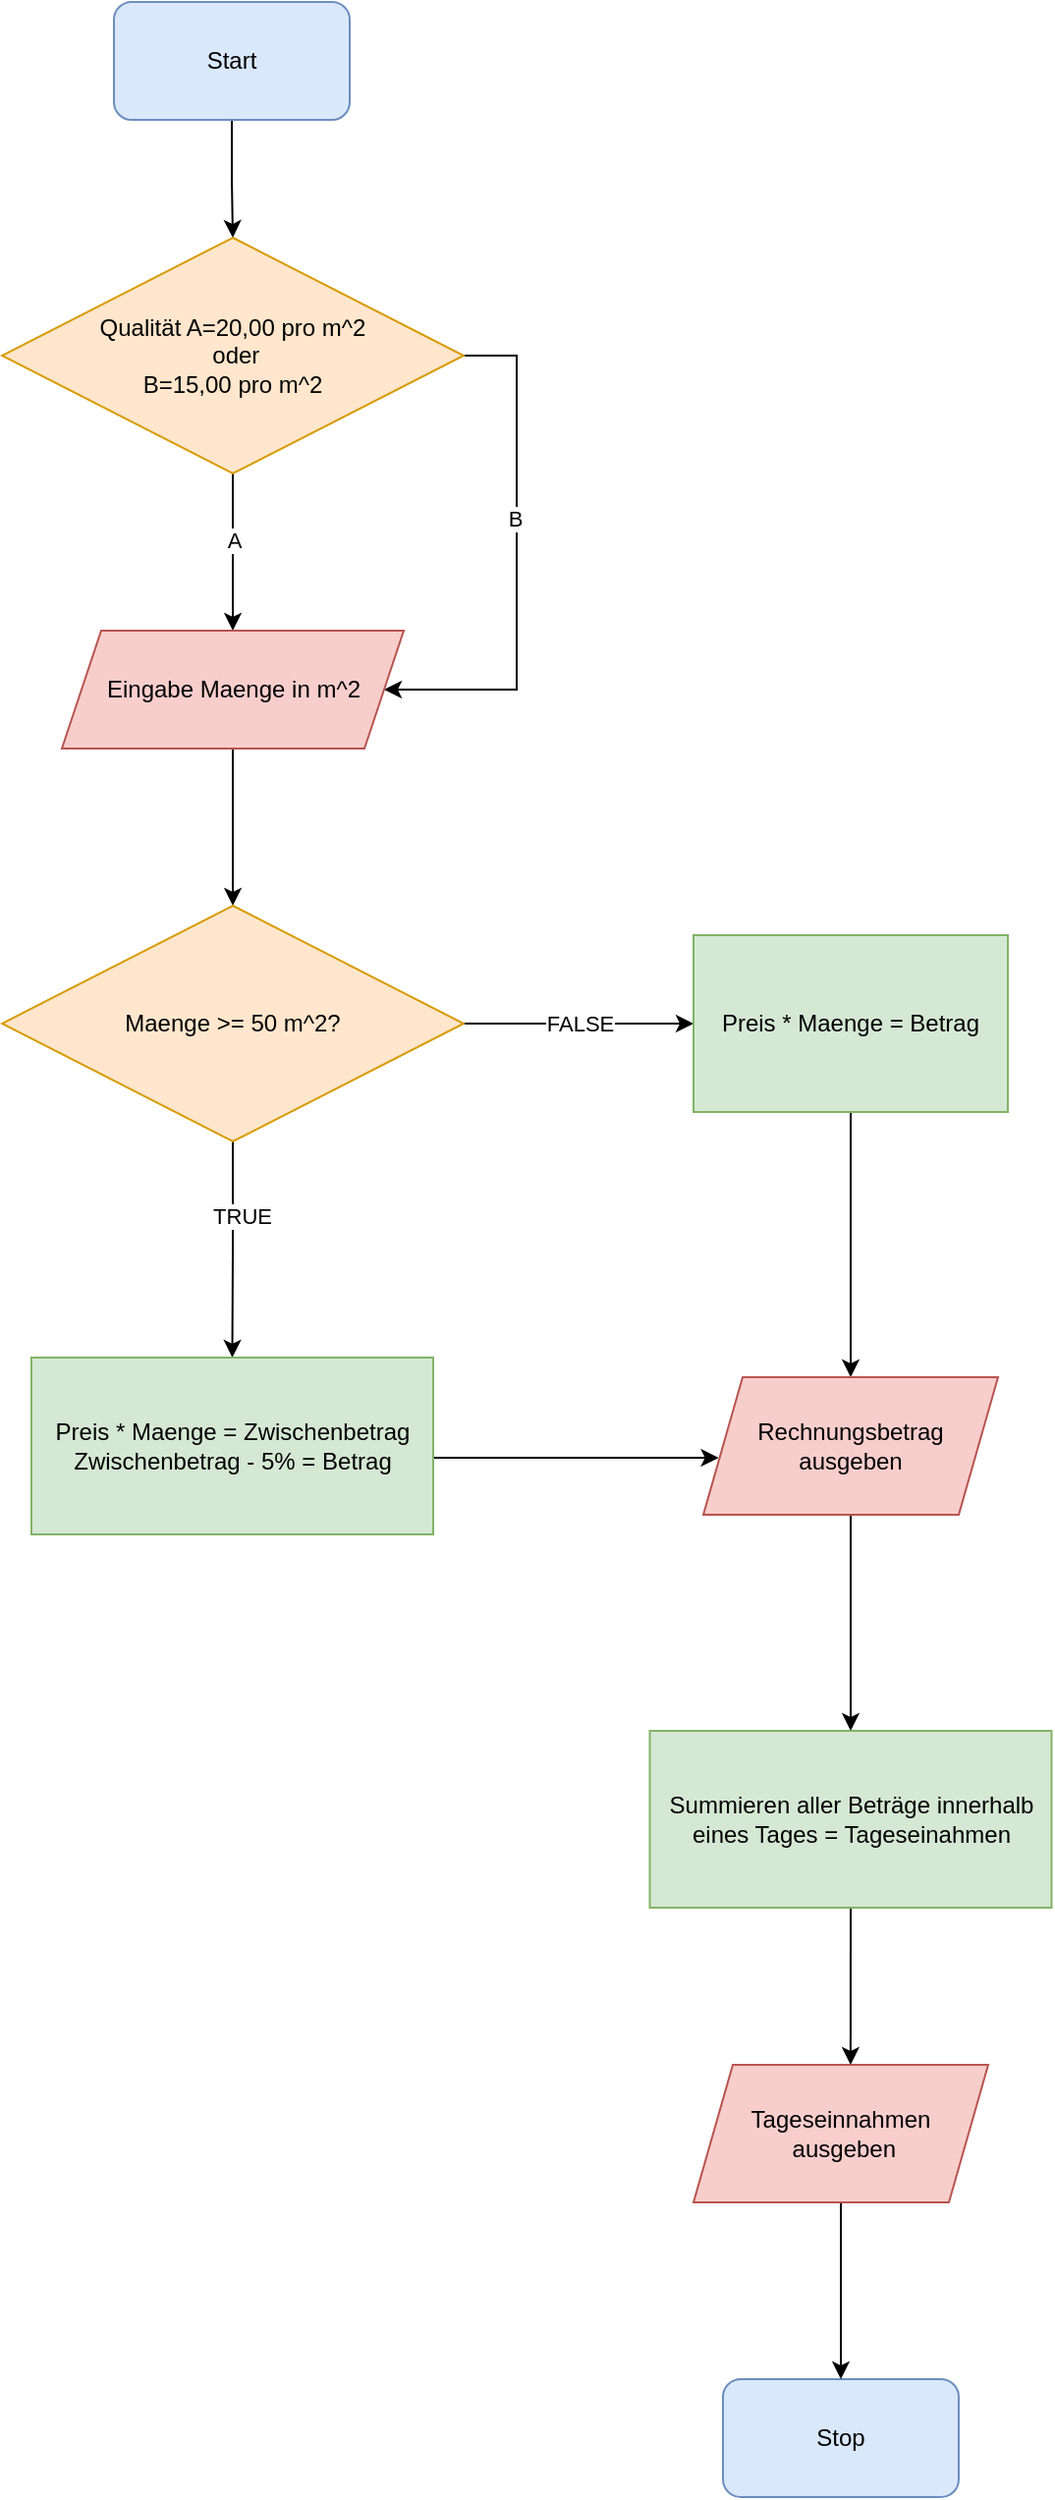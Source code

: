 <mxfile version="21.6.6" type="device">
  <diagram name="Page-1" id="Qi7DbhpJrCe6FHQ1PE66">
    <mxGraphModel dx="1728" dy="904" grid="1" gridSize="10" guides="1" tooltips="1" connect="1" arrows="1" fold="1" page="1" pageScale="1" pageWidth="850" pageHeight="1100" math="0" shadow="0">
      <root>
        <mxCell id="0" />
        <mxCell id="1" parent="0" />
        <mxCell id="J_rwlgJivvsvCEjLn38s-6" style="edgeStyle=orthogonalEdgeStyle;rounded=0;orthogonalLoop=1;jettySize=auto;html=1;exitX=0.5;exitY=1;exitDx=0;exitDy=0;entryX=0.5;entryY=0;entryDx=0;entryDy=0;" edge="1" parent="1" source="J_rwlgJivvsvCEjLn38s-1" target="J_rwlgJivvsvCEjLn38s-3">
          <mxGeometry relative="1" as="geometry" />
        </mxCell>
        <mxCell id="J_rwlgJivvsvCEjLn38s-1" value="Start" style="rounded=1;whiteSpace=wrap;html=1;fillColor=#dae8fc;strokeColor=#6c8ebf;" vertex="1" parent="1">
          <mxGeometry x="365" y="90" width="120" height="60" as="geometry" />
        </mxCell>
        <mxCell id="J_rwlgJivvsvCEjLn38s-2" value="Stop" style="rounded=1;whiteSpace=wrap;html=1;fillColor=#dae8fc;strokeColor=#6c8ebf;" vertex="1" parent="1">
          <mxGeometry x="675" y="1300" width="120" height="60" as="geometry" />
        </mxCell>
        <mxCell id="J_rwlgJivvsvCEjLn38s-5" style="edgeStyle=orthogonalEdgeStyle;rounded=0;orthogonalLoop=1;jettySize=auto;html=1;exitX=0.5;exitY=1;exitDx=0;exitDy=0;entryX=0.5;entryY=0;entryDx=0;entryDy=0;" edge="1" parent="1" source="J_rwlgJivvsvCEjLn38s-3" target="J_rwlgJivvsvCEjLn38s-4">
          <mxGeometry relative="1" as="geometry" />
        </mxCell>
        <mxCell id="J_rwlgJivvsvCEjLn38s-7" value="A" style="edgeLabel;html=1;align=center;verticalAlign=middle;resizable=0;points=[];" vertex="1" connectable="0" parent="J_rwlgJivvsvCEjLn38s-5">
          <mxGeometry x="-0.163" relative="1" as="geometry">
            <mxPoint as="offset" />
          </mxGeometry>
        </mxCell>
        <mxCell id="J_rwlgJivvsvCEjLn38s-8" style="edgeStyle=orthogonalEdgeStyle;rounded=0;orthogonalLoop=1;jettySize=auto;html=1;exitX=1;exitY=0.5;exitDx=0;exitDy=0;entryX=1;entryY=0.5;entryDx=0;entryDy=0;" edge="1" parent="1" source="J_rwlgJivvsvCEjLn38s-3" target="J_rwlgJivvsvCEjLn38s-4">
          <mxGeometry relative="1" as="geometry">
            <Array as="points">
              <mxPoint x="570" y="270" />
              <mxPoint x="570" y="440" />
            </Array>
          </mxGeometry>
        </mxCell>
        <mxCell id="J_rwlgJivvsvCEjLn38s-9" value="B" style="edgeLabel;html=1;align=center;verticalAlign=middle;resizable=0;points=[];" vertex="1" connectable="0" parent="J_rwlgJivvsvCEjLn38s-8">
          <mxGeometry x="-0.171" y="-1" relative="1" as="geometry">
            <mxPoint as="offset" />
          </mxGeometry>
        </mxCell>
        <mxCell id="J_rwlgJivvsvCEjLn38s-3" value="Qualität A=20,00 pro m^2&lt;br&gt;&amp;nbsp;oder &lt;br&gt;B=15,00 pro m^2" style="rhombus;whiteSpace=wrap;html=1;fillColor=#ffe6cc;strokeColor=#d79b00;" vertex="1" parent="1">
          <mxGeometry x="308" y="210" width="235" height="120" as="geometry" />
        </mxCell>
        <mxCell id="J_rwlgJivvsvCEjLn38s-11" style="edgeStyle=orthogonalEdgeStyle;rounded=0;orthogonalLoop=1;jettySize=auto;html=1;exitX=0.5;exitY=1;exitDx=0;exitDy=0;entryX=0.5;entryY=0;entryDx=0;entryDy=0;" edge="1" parent="1" source="J_rwlgJivvsvCEjLn38s-4" target="J_rwlgJivvsvCEjLn38s-10">
          <mxGeometry relative="1" as="geometry" />
        </mxCell>
        <mxCell id="J_rwlgJivvsvCEjLn38s-4" value="Eingabe Maenge in m^2" style="shape=parallelogram;perimeter=parallelogramPerimeter;whiteSpace=wrap;html=1;fixedSize=1;fillColor=#f8cecc;strokeColor=#b85450;" vertex="1" parent="1">
          <mxGeometry x="338.5" y="410" width="174" height="60" as="geometry" />
        </mxCell>
        <mxCell id="J_rwlgJivvsvCEjLn38s-13" style="edgeStyle=orthogonalEdgeStyle;rounded=0;orthogonalLoop=1;jettySize=auto;html=1;exitX=0.5;exitY=1;exitDx=0;exitDy=0;entryX=0.5;entryY=0;entryDx=0;entryDy=0;" edge="1" parent="1" source="J_rwlgJivvsvCEjLn38s-10" target="J_rwlgJivvsvCEjLn38s-12">
          <mxGeometry relative="1" as="geometry" />
        </mxCell>
        <mxCell id="J_rwlgJivvsvCEjLn38s-16" value="TRUE" style="edgeLabel;html=1;align=center;verticalAlign=middle;resizable=0;points=[];" vertex="1" connectable="0" parent="J_rwlgJivvsvCEjLn38s-13">
          <mxGeometry x="-0.313" y="4" relative="1" as="geometry">
            <mxPoint as="offset" />
          </mxGeometry>
        </mxCell>
        <mxCell id="J_rwlgJivvsvCEjLn38s-15" value="FALSE" style="edgeStyle=orthogonalEdgeStyle;rounded=0;orthogonalLoop=1;jettySize=auto;html=1;exitX=1;exitY=0.5;exitDx=0;exitDy=0;" edge="1" parent="1" source="J_rwlgJivvsvCEjLn38s-10" target="J_rwlgJivvsvCEjLn38s-14">
          <mxGeometry relative="1" as="geometry" />
        </mxCell>
        <mxCell id="J_rwlgJivvsvCEjLn38s-10" value="Maenge &amp;gt;= 50 m^2?" style="rhombus;whiteSpace=wrap;html=1;fillColor=#ffe6cc;strokeColor=#d79b00;" vertex="1" parent="1">
          <mxGeometry x="308" y="550" width="235" height="120" as="geometry" />
        </mxCell>
        <mxCell id="J_rwlgJivvsvCEjLn38s-19" style="edgeStyle=orthogonalEdgeStyle;rounded=0;orthogonalLoop=1;jettySize=auto;html=1;exitX=1;exitY=0.5;exitDx=0;exitDy=0;entryX=0.052;entryY=0.586;entryDx=0;entryDy=0;entryPerimeter=0;" edge="1" parent="1" source="J_rwlgJivvsvCEjLn38s-12" target="J_rwlgJivvsvCEjLn38s-17">
          <mxGeometry relative="1" as="geometry">
            <Array as="points">
              <mxPoint x="528" y="831" />
            </Array>
          </mxGeometry>
        </mxCell>
        <mxCell id="J_rwlgJivvsvCEjLn38s-12" value="Preis * Maenge = Zwischenbetrag&lt;br&gt;Zwischenbetrag - 5% = Betrag" style="rounded=0;whiteSpace=wrap;html=1;fillColor=#d5e8d4;strokeColor=#82b366;" vertex="1" parent="1">
          <mxGeometry x="323" y="780" width="204.5" height="90" as="geometry" />
        </mxCell>
        <mxCell id="J_rwlgJivvsvCEjLn38s-18" style="edgeStyle=orthogonalEdgeStyle;rounded=0;orthogonalLoop=1;jettySize=auto;html=1;exitX=0.5;exitY=1;exitDx=0;exitDy=0;entryX=0.5;entryY=0;entryDx=0;entryDy=0;" edge="1" parent="1" source="J_rwlgJivvsvCEjLn38s-14" target="J_rwlgJivvsvCEjLn38s-17">
          <mxGeometry relative="1" as="geometry" />
        </mxCell>
        <mxCell id="J_rwlgJivvsvCEjLn38s-14" value="Preis * Maenge = Betrag" style="rounded=0;whiteSpace=wrap;html=1;fillColor=#d5e8d4;strokeColor=#82b366;" vertex="1" parent="1">
          <mxGeometry x="660" y="565" width="160" height="90" as="geometry" />
        </mxCell>
        <mxCell id="J_rwlgJivvsvCEjLn38s-21" style="edgeStyle=orthogonalEdgeStyle;rounded=0;orthogonalLoop=1;jettySize=auto;html=1;exitX=0.5;exitY=1;exitDx=0;exitDy=0;entryX=0.5;entryY=0;entryDx=0;entryDy=0;" edge="1" parent="1" source="J_rwlgJivvsvCEjLn38s-17" target="J_rwlgJivvsvCEjLn38s-20">
          <mxGeometry relative="1" as="geometry" />
        </mxCell>
        <mxCell id="J_rwlgJivvsvCEjLn38s-17" value="Rechnungsbetrag ausgeben" style="shape=parallelogram;perimeter=parallelogramPerimeter;whiteSpace=wrap;html=1;fixedSize=1;fillColor=#f8cecc;strokeColor=#b85450;" vertex="1" parent="1">
          <mxGeometry x="665" y="790" width="150" height="70" as="geometry" />
        </mxCell>
        <mxCell id="J_rwlgJivvsvCEjLn38s-23" style="edgeStyle=orthogonalEdgeStyle;rounded=0;orthogonalLoop=1;jettySize=auto;html=1;exitX=0.5;exitY=1;exitDx=0;exitDy=0;entryX=0.533;entryY=0;entryDx=0;entryDy=0;entryPerimeter=0;" edge="1" parent="1" source="J_rwlgJivvsvCEjLn38s-20" target="J_rwlgJivvsvCEjLn38s-22">
          <mxGeometry relative="1" as="geometry" />
        </mxCell>
        <mxCell id="J_rwlgJivvsvCEjLn38s-20" value="Summieren aller Beträge innerhalb eines Tages = Tageseinahmen" style="rounded=0;whiteSpace=wrap;html=1;fillColor=#d5e8d4;strokeColor=#82b366;" vertex="1" parent="1">
          <mxGeometry x="637.75" y="970" width="204.5" height="90" as="geometry" />
        </mxCell>
        <mxCell id="J_rwlgJivvsvCEjLn38s-24" style="edgeStyle=orthogonalEdgeStyle;rounded=0;orthogonalLoop=1;jettySize=auto;html=1;exitX=0.5;exitY=1;exitDx=0;exitDy=0;entryX=0.5;entryY=0;entryDx=0;entryDy=0;" edge="1" parent="1" source="J_rwlgJivvsvCEjLn38s-22" target="J_rwlgJivvsvCEjLn38s-2">
          <mxGeometry relative="1" as="geometry" />
        </mxCell>
        <mxCell id="J_rwlgJivvsvCEjLn38s-22" value="Tageseinnahmen&lt;br&gt;&amp;nbsp;ausgeben" style="shape=parallelogram;perimeter=parallelogramPerimeter;whiteSpace=wrap;html=1;fixedSize=1;fillColor=#f8cecc;strokeColor=#b85450;" vertex="1" parent="1">
          <mxGeometry x="660" y="1140" width="150" height="70" as="geometry" />
        </mxCell>
      </root>
    </mxGraphModel>
  </diagram>
</mxfile>
